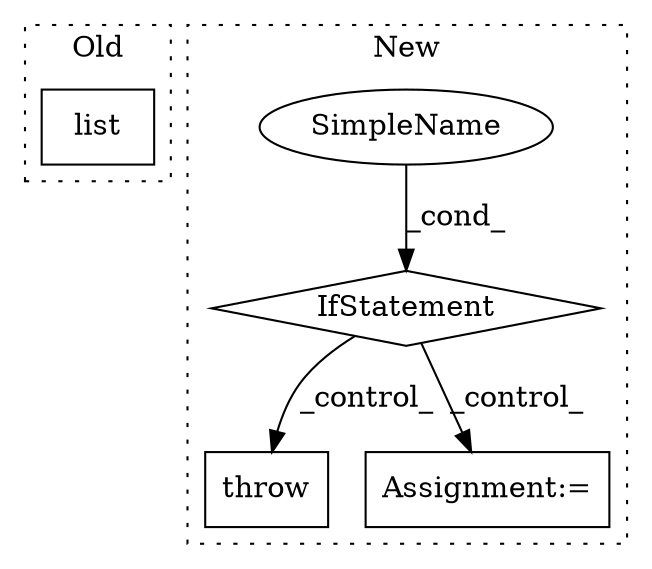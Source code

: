digraph G {
subgraph cluster0 {
1 [label="list" a="32" s="819,829" l="5,1" shape="box"];
label = "Old";
style="dotted";
}
subgraph cluster1 {
2 [label="throw" a="53" s="1344" l="6" shape="box"];
3 [label="IfStatement" a="25" s="1151,1214" l="4,2" shape="diamond"];
4 [label="SimpleName" a="42" s="" l="" shape="ellipse"];
5 [label="Assignment:=" a="7" s="1235" l="1" shape="box"];
label = "New";
style="dotted";
}
3 -> 2 [label="_control_"];
3 -> 5 [label="_control_"];
4 -> 3 [label="_cond_"];
}